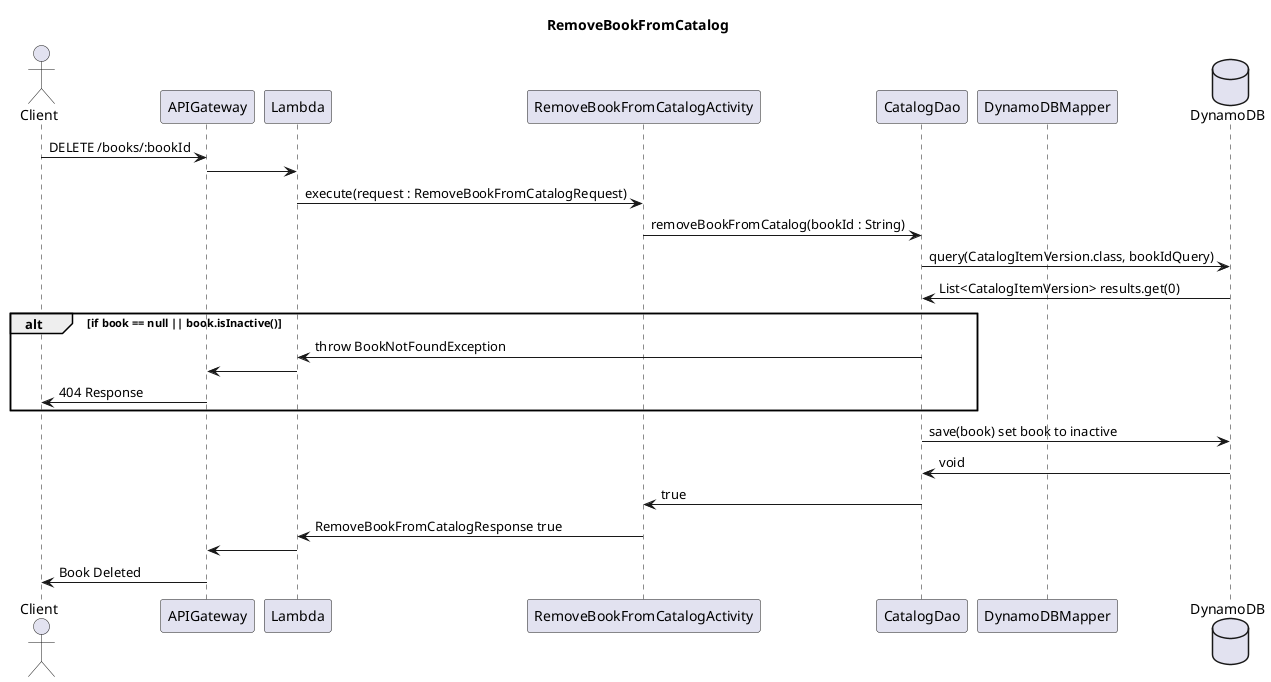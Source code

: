 @startuml

title RemoveBookFromCatalog
actor Client
participant APIGateway
participant Lambda
participant RemoveBookFromCatalogActivity
participant CatalogDao
participant DynamoDBMapper
database DynamoDB

Client -> APIGateway : DELETE /books/:bookId
APIGateway -> Lambda
Lambda -> RemoveBookFromCatalogActivity : execute(request : RemoveBookFromCatalogRequest)
RemoveBookFromCatalogActivity -> CatalogDao : removeBookFromCatalog(bookId : String)
CatalogDao -> DynamoDB : query(CatalogItemVersion.class, bookIdQuery)
DynamoDB -> CatalogDao : List<CatalogItemVersion> results.get(0)
alt if book == null || book.isInactive()
    CatalogDao -> Lambda : throw BookNotFoundException
    Lambda -> APIGateway
    APIGateway -> Client : 404 Response
end
CatalogDao -> DynamoDB : save(book) set book to inactive
DynamoDB -> CatalogDao : void
CatalogDao -> RemoveBookFromCatalogActivity : true
RemoveBookFromCatalogActivity -> Lambda : RemoveBookFromCatalogResponse true
Lambda -> APIGateway
APIGateway -> Client : Book Deleted

@enduml